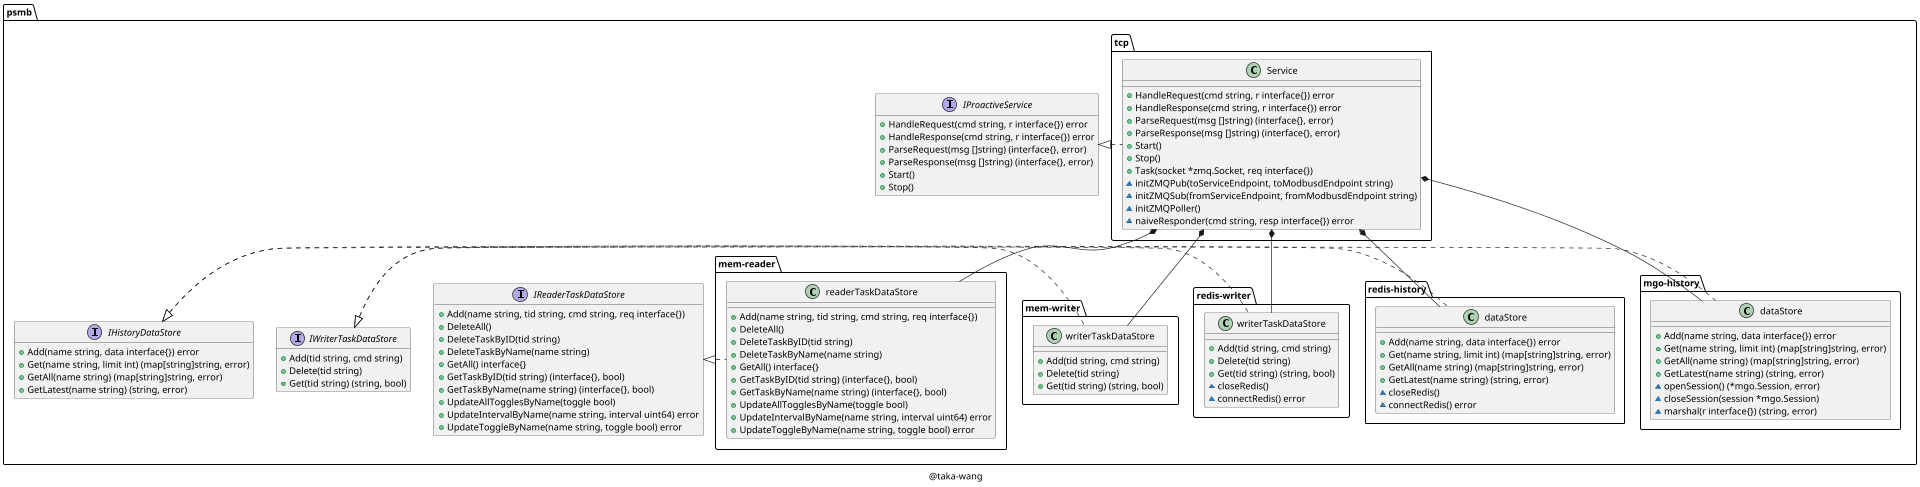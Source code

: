 @startuml

set namespaceSeparator /
scale 1920 width

class psmb/redis-writer/writerTaskDataStore {
    +Add(tid string, cmd string)
    +Delete(tid string)
    +Get(tid string) (string, bool)
    ~closeRedis()
    ~connectRedis() error
}

class psmb/mem-writer/writerTaskDataStore {
    +Add(tid string, cmd string)
    +Delete(tid string)
    +Get(tid string) (string, bool)
}

class psmb/mem-reader/readerTaskDataStore {
    +Add(name string, tid string, cmd string, req interface{})
    +DeleteAll()
    +DeleteTaskByID(tid string)
    +DeleteTaskByName(name string)
    +GetAll() interface{}
    +GetTaskByID(tid string) (interface{}, bool)
    +GetTaskByName(name string) (interface{}, bool)
    +UpdateAllTogglesByName(toggle bool)
    +UpdateIntervalByName(name string, interval uint64) error
    +UpdateToggleByName(name string, toggle bool) error
}

class psmb/redis-history/dataStore {
    +Add(name string, data interface{}) error
    +Get(name string, limit int) (map[string]string, error)
    +GetAll(name string) (map[string]string, error)
    +GetLatest(name string) (string, error)
    ~closeRedis()
    ~connectRedis() error
}

class psmb/mgo-history/dataStore {
    +Add(name string, data interface{}) error
    +Get(name string, limit int) (map[string]string, error)
    +GetAll(name string) (map[string]string, error)
    +GetLatest(name string) (string, error)
    ~openSession() (*mgo.Session, error)
    ~closeSession(session *mgo.Session)
    ~marshal(r interface{}) (string, error)
}

class psmb/tcp/Service {
    +HandleRequest(cmd string, r interface{}) error
    +HandleResponse(cmd string, r interface{}) error
    +ParseRequest(msg []string) (interface{}, error)
    +ParseResponse(msg []string) (interface{}, error)
    +Start()
    +Stop()
    +Task(socket *zmq.Socket, req interface{})
    ~initZMQPub(toServiceEndpoint, toModbusdEndpoint string)
    ~initZMQSub(fromServiceEndpoint, fromModbusdEndpoint string)
    ~initZMQPoller()
    ~naiveResponder(cmd string, resp interface{}) error
}

interface psmb/IHistoryDataStore {
    +Add(name string, data interface{}) error
    +Get(name string, limit int) (map[string]string, error)
    +GetAll(name string) (map[string]string, error)
    +GetLatest(name string) (string, error)
}

interface psmb/IReaderTaskDataStore {
    +Add(name string, tid string, cmd string, req interface{})
    +DeleteAll()
    +DeleteTaskByID(tid string)
    +DeleteTaskByName(name string)
    +GetAll() interface{}
    +GetTaskByID(tid string) (interface{}, bool)
    +GetTaskByName(name string) (interface{}, bool)
    +UpdateAllTogglesByName(toggle bool)
    +UpdateIntervalByName(name string, interval uint64) error
    +UpdateToggleByName(name string, toggle bool) error
}

interface psmb/IWriterTaskDataStore {
    +Add(tid string, cmd string)
    +Delete(tid string)
    +Get(tid string) (string, bool)
}

interface psmb/IProactiveService {
    +HandleRequest(cmd string, r interface{}) error
    +HandleResponse(cmd string, r interface{}) error
    +ParseRequest(msg []string) (interface{}, error)
    +ParseResponse(msg []string) (interface{}, error)
    +Start()
    +Stop()
}

"psmb/IReaderTaskDataStore" <|. "psmb/mem-reader/readerTaskDataStore"
"psmb/IWriterTaskDataStore" <|. "psmb/mem-writer/writerTaskDataStore"
"psmb/IWriterTaskDataStore" <|. "psmb/redis-writer/writerTaskDataStore"
"psmb/IHistoryDataStore" <|. "psmb/redis-history/dataStore"
"psmb/IHistoryDataStore" <|. "psmb/mgo-history/dataStore"
"psmb/IProactiveService" <|. "psmb/tcp/Service"

"psmb/tcp/Service"  *--  "psmb/mem-writer/writerTaskDataStore"
"psmb/tcp/Service"  *--  "psmb/redis-writer/writerTaskDataStore"
"psmb/tcp/Service"  *--  "psmb/redis-history/dataStore"
"psmb/tcp/Service"  *--  "psmb/mgo-history/dataStore"
"psmb/tcp/Service"  *--  "psmb/mem-reader/readerTaskDataStore"

caption @taka-wang

hide interface fields

@enduml